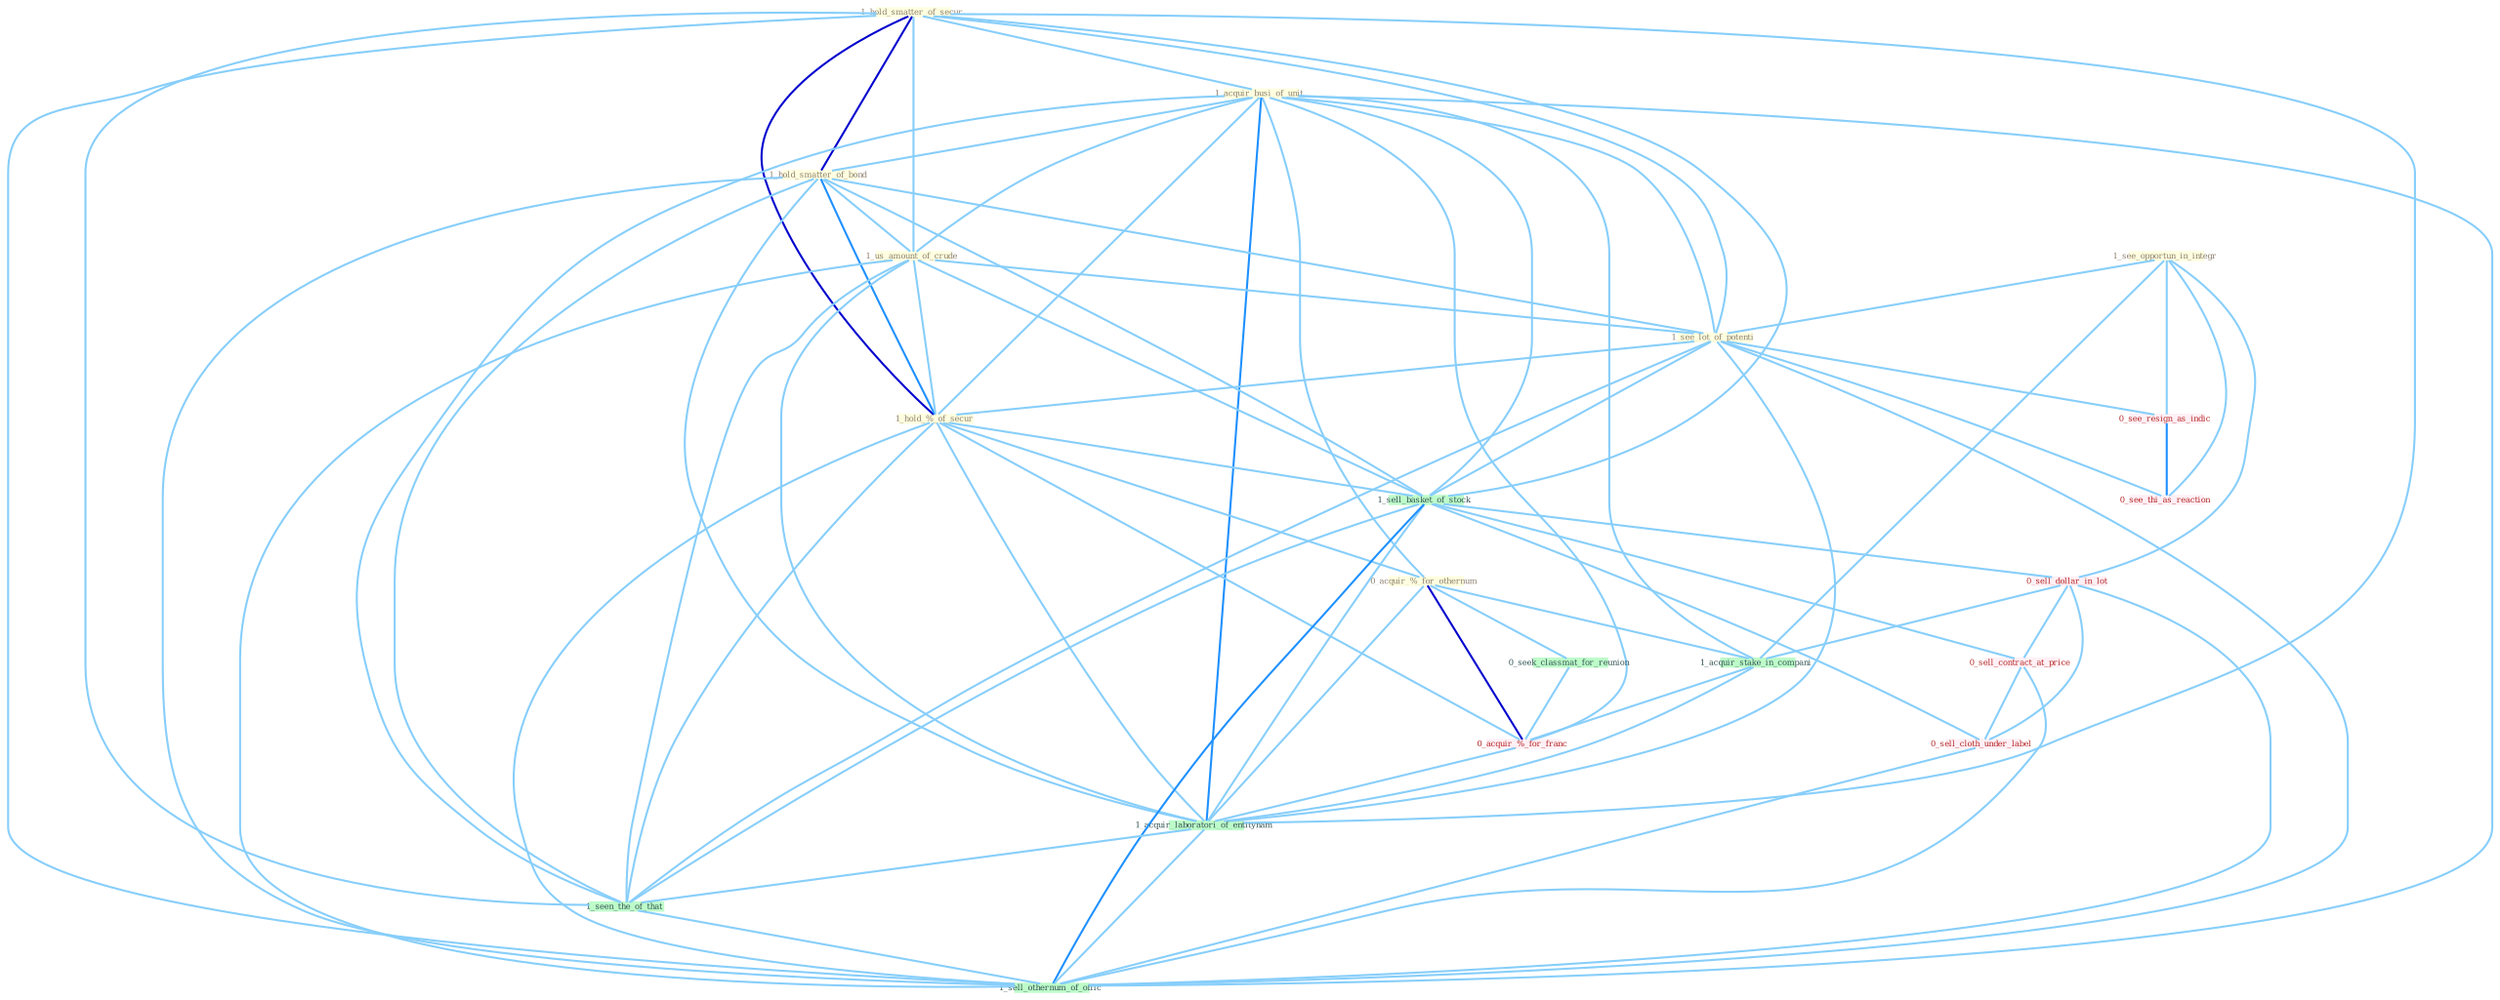 Graph G{ 
    node
    [shape=polygon,style=filled,width=.5,height=.06,color="#BDFCC9",fixedsize=true,fontsize=4,
    fontcolor="#2f4f4f"];
    {node
    [color="#ffffe0", fontcolor="#8b7d6b"] "1_hold_smatter_of_secur " "1_see_opportun_in_integr " "1_acquir_busi_of_unit " "1_hold_smatter_of_bond " "1_us_amount_of_crude " "1_see_lot_of_potenti " "1_hold_%_of_secur " "0_acquir_%_for_othernum "}
{node [color="#fff0f5", fontcolor="#b22222"] "0_sell_dollar_in_lot " "0_see_resign_as_indic " "0_acquir_%_for_franc " "0_sell_contract_at_price " "0_sell_cloth_under_label " "0_see_thi_as_reaction "}
edge [color="#B0E2FF"];

	"1_hold_smatter_of_secur " -- "1_acquir_busi_of_unit " [w="1", color="#87cefa" ];
	"1_hold_smatter_of_secur " -- "1_hold_smatter_of_bond " [w="3", color="#0000cd" , len=0.6];
	"1_hold_smatter_of_secur " -- "1_us_amount_of_crude " [w="1", color="#87cefa" ];
	"1_hold_smatter_of_secur " -- "1_see_lot_of_potenti " [w="1", color="#87cefa" ];
	"1_hold_smatter_of_secur " -- "1_hold_%_of_secur " [w="3", color="#0000cd" , len=0.6];
	"1_hold_smatter_of_secur " -- "1_sell_basket_of_stock " [w="1", color="#87cefa" ];
	"1_hold_smatter_of_secur " -- "1_acquir_laboratori_of_entitynam " [w="1", color="#87cefa" ];
	"1_hold_smatter_of_secur " -- "1_seen_the_of_that " [w="1", color="#87cefa" ];
	"1_hold_smatter_of_secur " -- "1_sell_othernum_of_offic " [w="1", color="#87cefa" ];
	"1_see_opportun_in_integr " -- "1_see_lot_of_potenti " [w="1", color="#87cefa" ];
	"1_see_opportun_in_integr " -- "0_sell_dollar_in_lot " [w="1", color="#87cefa" ];
	"1_see_opportun_in_integr " -- "0_see_resign_as_indic " [w="1", color="#87cefa" ];
	"1_see_opportun_in_integr " -- "1_acquir_stake_in_compani " [w="1", color="#87cefa" ];
	"1_see_opportun_in_integr " -- "0_see_thi_as_reaction " [w="1", color="#87cefa" ];
	"1_acquir_busi_of_unit " -- "1_hold_smatter_of_bond " [w="1", color="#87cefa" ];
	"1_acquir_busi_of_unit " -- "1_us_amount_of_crude " [w="1", color="#87cefa" ];
	"1_acquir_busi_of_unit " -- "1_see_lot_of_potenti " [w="1", color="#87cefa" ];
	"1_acquir_busi_of_unit " -- "1_hold_%_of_secur " [w="1", color="#87cefa" ];
	"1_acquir_busi_of_unit " -- "0_acquir_%_for_othernum " [w="1", color="#87cefa" ];
	"1_acquir_busi_of_unit " -- "1_sell_basket_of_stock " [w="1", color="#87cefa" ];
	"1_acquir_busi_of_unit " -- "1_acquir_stake_in_compani " [w="1", color="#87cefa" ];
	"1_acquir_busi_of_unit " -- "0_acquir_%_for_franc " [w="1", color="#87cefa" ];
	"1_acquir_busi_of_unit " -- "1_acquir_laboratori_of_entitynam " [w="2", color="#1e90ff" , len=0.8];
	"1_acquir_busi_of_unit " -- "1_seen_the_of_that " [w="1", color="#87cefa" ];
	"1_acquir_busi_of_unit " -- "1_sell_othernum_of_offic " [w="1", color="#87cefa" ];
	"1_hold_smatter_of_bond " -- "1_us_amount_of_crude " [w="1", color="#87cefa" ];
	"1_hold_smatter_of_bond " -- "1_see_lot_of_potenti " [w="1", color="#87cefa" ];
	"1_hold_smatter_of_bond " -- "1_hold_%_of_secur " [w="2", color="#1e90ff" , len=0.8];
	"1_hold_smatter_of_bond " -- "1_sell_basket_of_stock " [w="1", color="#87cefa" ];
	"1_hold_smatter_of_bond " -- "1_acquir_laboratori_of_entitynam " [w="1", color="#87cefa" ];
	"1_hold_smatter_of_bond " -- "1_seen_the_of_that " [w="1", color="#87cefa" ];
	"1_hold_smatter_of_bond " -- "1_sell_othernum_of_offic " [w="1", color="#87cefa" ];
	"1_us_amount_of_crude " -- "1_see_lot_of_potenti " [w="1", color="#87cefa" ];
	"1_us_amount_of_crude " -- "1_hold_%_of_secur " [w="1", color="#87cefa" ];
	"1_us_amount_of_crude " -- "1_sell_basket_of_stock " [w="1", color="#87cefa" ];
	"1_us_amount_of_crude " -- "1_acquir_laboratori_of_entitynam " [w="1", color="#87cefa" ];
	"1_us_amount_of_crude " -- "1_seen_the_of_that " [w="1", color="#87cefa" ];
	"1_us_amount_of_crude " -- "1_sell_othernum_of_offic " [w="1", color="#87cefa" ];
	"1_see_lot_of_potenti " -- "1_hold_%_of_secur " [w="1", color="#87cefa" ];
	"1_see_lot_of_potenti " -- "1_sell_basket_of_stock " [w="1", color="#87cefa" ];
	"1_see_lot_of_potenti " -- "0_see_resign_as_indic " [w="1", color="#87cefa" ];
	"1_see_lot_of_potenti " -- "1_acquir_laboratori_of_entitynam " [w="1", color="#87cefa" ];
	"1_see_lot_of_potenti " -- "1_seen_the_of_that " [w="1", color="#87cefa" ];
	"1_see_lot_of_potenti " -- "1_sell_othernum_of_offic " [w="1", color="#87cefa" ];
	"1_see_lot_of_potenti " -- "0_see_thi_as_reaction " [w="1", color="#87cefa" ];
	"1_hold_%_of_secur " -- "0_acquir_%_for_othernum " [w="1", color="#87cefa" ];
	"1_hold_%_of_secur " -- "1_sell_basket_of_stock " [w="1", color="#87cefa" ];
	"1_hold_%_of_secur " -- "0_acquir_%_for_franc " [w="1", color="#87cefa" ];
	"1_hold_%_of_secur " -- "1_acquir_laboratori_of_entitynam " [w="1", color="#87cefa" ];
	"1_hold_%_of_secur " -- "1_seen_the_of_that " [w="1", color="#87cefa" ];
	"1_hold_%_of_secur " -- "1_sell_othernum_of_offic " [w="1", color="#87cefa" ];
	"0_acquir_%_for_othernum " -- "0_seek_classmat_for_reunion " [w="1", color="#87cefa" ];
	"0_acquir_%_for_othernum " -- "1_acquir_stake_in_compani " [w="1", color="#87cefa" ];
	"0_acquir_%_for_othernum " -- "0_acquir_%_for_franc " [w="3", color="#0000cd" , len=0.6];
	"0_acquir_%_for_othernum " -- "1_acquir_laboratori_of_entitynam " [w="1", color="#87cefa" ];
	"0_seek_classmat_for_reunion " -- "0_acquir_%_for_franc " [w="1", color="#87cefa" ];
	"1_sell_basket_of_stock " -- "0_sell_dollar_in_lot " [w="1", color="#87cefa" ];
	"1_sell_basket_of_stock " -- "0_sell_contract_at_price " [w="1", color="#87cefa" ];
	"1_sell_basket_of_stock " -- "1_acquir_laboratori_of_entitynam " [w="1", color="#87cefa" ];
	"1_sell_basket_of_stock " -- "0_sell_cloth_under_label " [w="1", color="#87cefa" ];
	"1_sell_basket_of_stock " -- "1_seen_the_of_that " [w="1", color="#87cefa" ];
	"1_sell_basket_of_stock " -- "1_sell_othernum_of_offic " [w="2", color="#1e90ff" , len=0.8];
	"0_sell_dollar_in_lot " -- "1_acquir_stake_in_compani " [w="1", color="#87cefa" ];
	"0_sell_dollar_in_lot " -- "0_sell_contract_at_price " [w="1", color="#87cefa" ];
	"0_sell_dollar_in_lot " -- "0_sell_cloth_under_label " [w="1", color="#87cefa" ];
	"0_sell_dollar_in_lot " -- "1_sell_othernum_of_offic " [w="1", color="#87cefa" ];
	"0_see_resign_as_indic " -- "0_see_thi_as_reaction " [w="2", color="#1e90ff" , len=0.8];
	"1_acquir_stake_in_compani " -- "0_acquir_%_for_franc " [w="1", color="#87cefa" ];
	"1_acquir_stake_in_compani " -- "1_acquir_laboratori_of_entitynam " [w="1", color="#87cefa" ];
	"0_acquir_%_for_franc " -- "1_acquir_laboratori_of_entitynam " [w="1", color="#87cefa" ];
	"0_sell_contract_at_price " -- "0_sell_cloth_under_label " [w="1", color="#87cefa" ];
	"0_sell_contract_at_price " -- "1_sell_othernum_of_offic " [w="1", color="#87cefa" ];
	"1_acquir_laboratori_of_entitynam " -- "1_seen_the_of_that " [w="1", color="#87cefa" ];
	"1_acquir_laboratori_of_entitynam " -- "1_sell_othernum_of_offic " [w="1", color="#87cefa" ];
	"0_sell_cloth_under_label " -- "1_sell_othernum_of_offic " [w="1", color="#87cefa" ];
	"1_seen_the_of_that " -- "1_sell_othernum_of_offic " [w="1", color="#87cefa" ];
}